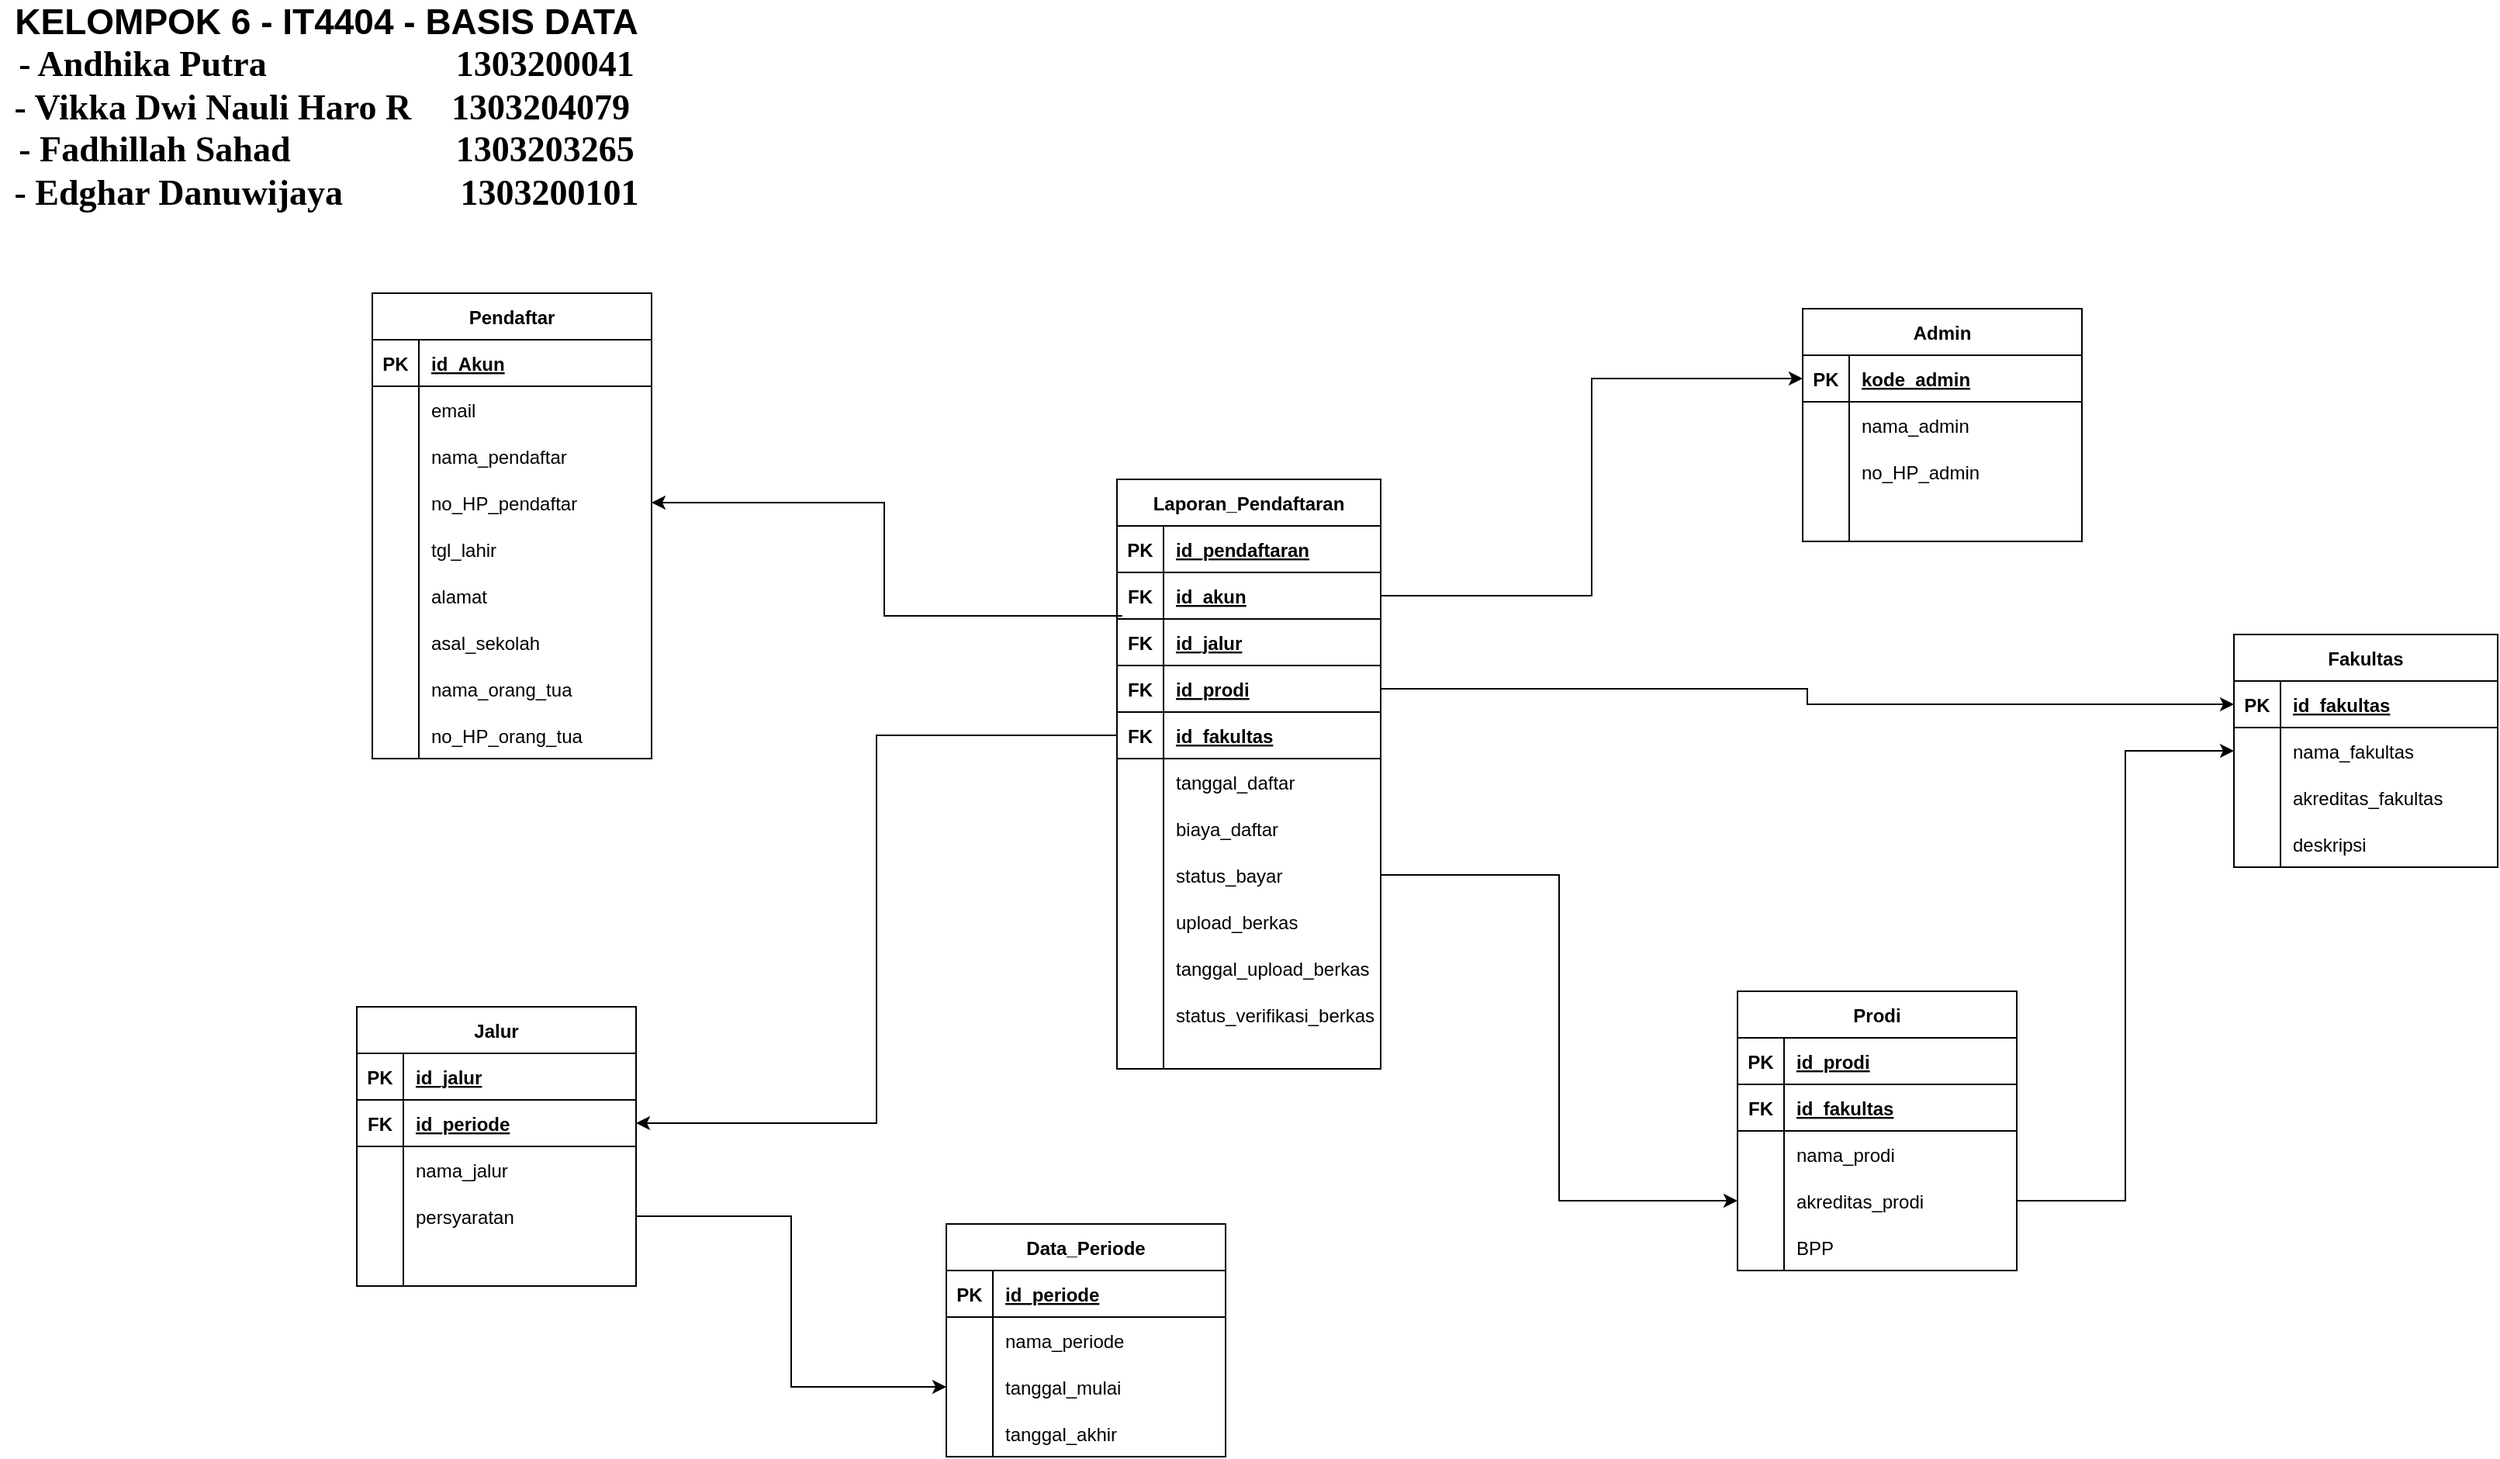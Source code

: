 <mxfile version="19.0.3" type="device"><diagram id="aEpTCxaU9qwbzIWt24L3" name="Page-1"><mxGraphModel dx="3034" dy="1737" grid="1" gridSize="10" guides="1" tooltips="1" connect="1" arrows="1" fold="1" page="0" pageScale="1" pageWidth="980" pageHeight="690" math="0" shadow="0"><root><mxCell id="0"/><mxCell id="1" parent="0"/><mxCell id="5BrNK_4zWzh1hITgLrML-1" value="Data_Periode" style="shape=table;startSize=30;container=1;collapsible=1;childLayout=tableLayout;fixedRows=1;rowLines=0;fontStyle=1;align=center;resizeLast=1;" parent="1" vertex="1"><mxGeometry x="-82" y="560" width="180" height="150" as="geometry"/></mxCell><mxCell id="5BrNK_4zWzh1hITgLrML-2" value="" style="shape=tableRow;horizontal=0;startSize=0;swimlaneHead=0;swimlaneBody=0;fillColor=none;collapsible=0;dropTarget=0;points=[[0,0.5],[1,0.5]];portConstraint=eastwest;top=0;left=0;right=0;bottom=1;" parent="5BrNK_4zWzh1hITgLrML-1" vertex="1"><mxGeometry y="30" width="180" height="30" as="geometry"/></mxCell><mxCell id="5BrNK_4zWzh1hITgLrML-3" value="PK" style="shape=partialRectangle;connectable=0;fillColor=none;top=0;left=0;bottom=0;right=0;fontStyle=1;overflow=hidden;" parent="5BrNK_4zWzh1hITgLrML-2" vertex="1"><mxGeometry width="30" height="30" as="geometry"><mxRectangle width="30" height="30" as="alternateBounds"/></mxGeometry></mxCell><mxCell id="5BrNK_4zWzh1hITgLrML-4" value="id_periode" style="shape=partialRectangle;connectable=0;fillColor=none;top=0;left=0;bottom=0;right=0;align=left;spacingLeft=6;fontStyle=5;overflow=hidden;" parent="5BrNK_4zWzh1hITgLrML-2" vertex="1"><mxGeometry x="30" width="150" height="30" as="geometry"><mxRectangle width="150" height="30" as="alternateBounds"/></mxGeometry></mxCell><mxCell id="5BrNK_4zWzh1hITgLrML-5" value="" style="shape=tableRow;horizontal=0;startSize=0;swimlaneHead=0;swimlaneBody=0;fillColor=none;collapsible=0;dropTarget=0;points=[[0,0.5],[1,0.5]];portConstraint=eastwest;top=0;left=0;right=0;bottom=0;" parent="5BrNK_4zWzh1hITgLrML-1" vertex="1"><mxGeometry y="60" width="180" height="30" as="geometry"/></mxCell><mxCell id="5BrNK_4zWzh1hITgLrML-6" value="" style="shape=partialRectangle;connectable=0;fillColor=none;top=0;left=0;bottom=0;right=0;editable=1;overflow=hidden;" parent="5BrNK_4zWzh1hITgLrML-5" vertex="1"><mxGeometry width="30" height="30" as="geometry"><mxRectangle width="30" height="30" as="alternateBounds"/></mxGeometry></mxCell><mxCell id="5BrNK_4zWzh1hITgLrML-7" value="nama_periode" style="shape=partialRectangle;connectable=0;fillColor=none;top=0;left=0;bottom=0;right=0;align=left;spacingLeft=6;overflow=hidden;" parent="5BrNK_4zWzh1hITgLrML-5" vertex="1"><mxGeometry x="30" width="150" height="30" as="geometry"><mxRectangle width="150" height="30" as="alternateBounds"/></mxGeometry></mxCell><mxCell id="5BrNK_4zWzh1hITgLrML-8" value="" style="shape=tableRow;horizontal=0;startSize=0;swimlaneHead=0;swimlaneBody=0;fillColor=none;collapsible=0;dropTarget=0;points=[[0,0.5],[1,0.5]];portConstraint=eastwest;top=0;left=0;right=0;bottom=0;" parent="5BrNK_4zWzh1hITgLrML-1" vertex="1"><mxGeometry y="90" width="180" height="30" as="geometry"/></mxCell><mxCell id="5BrNK_4zWzh1hITgLrML-9" value="" style="shape=partialRectangle;connectable=0;fillColor=none;top=0;left=0;bottom=0;right=0;editable=1;overflow=hidden;" parent="5BrNK_4zWzh1hITgLrML-8" vertex="1"><mxGeometry width="30" height="30" as="geometry"><mxRectangle width="30" height="30" as="alternateBounds"/></mxGeometry></mxCell><mxCell id="5BrNK_4zWzh1hITgLrML-10" value="tanggal_mulai" style="shape=partialRectangle;connectable=0;fillColor=none;top=0;left=0;bottom=0;right=0;align=left;spacingLeft=6;overflow=hidden;" parent="5BrNK_4zWzh1hITgLrML-8" vertex="1"><mxGeometry x="30" width="150" height="30" as="geometry"><mxRectangle width="150" height="30" as="alternateBounds"/></mxGeometry></mxCell><mxCell id="5BrNK_4zWzh1hITgLrML-11" value="" style="shape=tableRow;horizontal=0;startSize=0;swimlaneHead=0;swimlaneBody=0;fillColor=none;collapsible=0;dropTarget=0;points=[[0,0.5],[1,0.5]];portConstraint=eastwest;top=0;left=0;right=0;bottom=0;" parent="5BrNK_4zWzh1hITgLrML-1" vertex="1"><mxGeometry y="120" width="180" height="30" as="geometry"/></mxCell><mxCell id="5BrNK_4zWzh1hITgLrML-12" value="" style="shape=partialRectangle;connectable=0;fillColor=none;top=0;left=0;bottom=0;right=0;editable=1;overflow=hidden;" parent="5BrNK_4zWzh1hITgLrML-11" vertex="1"><mxGeometry width="30" height="30" as="geometry"><mxRectangle width="30" height="30" as="alternateBounds"/></mxGeometry></mxCell><mxCell id="5BrNK_4zWzh1hITgLrML-13" value="tanggal_akhir" style="shape=partialRectangle;connectable=0;fillColor=none;top=0;left=0;bottom=0;right=0;align=left;spacingLeft=6;overflow=hidden;" parent="5BrNK_4zWzh1hITgLrML-11" vertex="1"><mxGeometry x="30" width="150" height="30" as="geometry"><mxRectangle width="150" height="30" as="alternateBounds"/></mxGeometry></mxCell><mxCell id="5BrNK_4zWzh1hITgLrML-14" value="Pendaftar" style="shape=table;startSize=30;container=1;collapsible=1;childLayout=tableLayout;fixedRows=1;rowLines=0;fontStyle=1;align=center;resizeLast=1;" parent="1" vertex="1"><mxGeometry x="-452" y="-40" width="180" height="300" as="geometry"/></mxCell><mxCell id="5BrNK_4zWzh1hITgLrML-15" value="" style="shape=tableRow;horizontal=0;startSize=0;swimlaneHead=0;swimlaneBody=0;fillColor=none;collapsible=0;dropTarget=0;points=[[0,0.5],[1,0.5]];portConstraint=eastwest;top=0;left=0;right=0;bottom=1;" parent="5BrNK_4zWzh1hITgLrML-14" vertex="1"><mxGeometry y="30" width="180" height="30" as="geometry"/></mxCell><mxCell id="5BrNK_4zWzh1hITgLrML-16" value="PK" style="shape=partialRectangle;connectable=0;fillColor=none;top=0;left=0;bottom=0;right=0;fontStyle=1;overflow=hidden;" parent="5BrNK_4zWzh1hITgLrML-15" vertex="1"><mxGeometry width="30" height="30" as="geometry"><mxRectangle width="30" height="30" as="alternateBounds"/></mxGeometry></mxCell><mxCell id="5BrNK_4zWzh1hITgLrML-17" value="id_Akun" style="shape=partialRectangle;connectable=0;fillColor=none;top=0;left=0;bottom=0;right=0;align=left;spacingLeft=6;fontStyle=5;overflow=hidden;" parent="5BrNK_4zWzh1hITgLrML-15" vertex="1"><mxGeometry x="30" width="150" height="30" as="geometry"><mxRectangle width="150" height="30" as="alternateBounds"/></mxGeometry></mxCell><mxCell id="5BrNK_4zWzh1hITgLrML-18" value="" style="shape=tableRow;horizontal=0;startSize=0;swimlaneHead=0;swimlaneBody=0;fillColor=none;collapsible=0;dropTarget=0;points=[[0,0.5],[1,0.5]];portConstraint=eastwest;top=0;left=0;right=0;bottom=0;" parent="5BrNK_4zWzh1hITgLrML-14" vertex="1"><mxGeometry y="60" width="180" height="30" as="geometry"/></mxCell><mxCell id="5BrNK_4zWzh1hITgLrML-19" value="" style="shape=partialRectangle;connectable=0;fillColor=none;top=0;left=0;bottom=0;right=0;editable=1;overflow=hidden;" parent="5BrNK_4zWzh1hITgLrML-18" vertex="1"><mxGeometry width="30" height="30" as="geometry"><mxRectangle width="30" height="30" as="alternateBounds"/></mxGeometry></mxCell><mxCell id="5BrNK_4zWzh1hITgLrML-20" value="email" style="shape=partialRectangle;connectable=0;fillColor=none;top=0;left=0;bottom=0;right=0;align=left;spacingLeft=6;overflow=hidden;" parent="5BrNK_4zWzh1hITgLrML-18" vertex="1"><mxGeometry x="30" width="150" height="30" as="geometry"><mxRectangle width="150" height="30" as="alternateBounds"/></mxGeometry></mxCell><mxCell id="5BrNK_4zWzh1hITgLrML-21" value="" style="shape=tableRow;horizontal=0;startSize=0;swimlaneHead=0;swimlaneBody=0;fillColor=none;collapsible=0;dropTarget=0;points=[[0,0.5],[1,0.5]];portConstraint=eastwest;top=0;left=0;right=0;bottom=0;" parent="5BrNK_4zWzh1hITgLrML-14" vertex="1"><mxGeometry y="90" width="180" height="30" as="geometry"/></mxCell><mxCell id="5BrNK_4zWzh1hITgLrML-22" value="" style="shape=partialRectangle;connectable=0;fillColor=none;top=0;left=0;bottom=0;right=0;editable=1;overflow=hidden;" parent="5BrNK_4zWzh1hITgLrML-21" vertex="1"><mxGeometry width="30" height="30" as="geometry"><mxRectangle width="30" height="30" as="alternateBounds"/></mxGeometry></mxCell><mxCell id="5BrNK_4zWzh1hITgLrML-23" value="nama_pendaftar" style="shape=partialRectangle;connectable=0;fillColor=none;top=0;left=0;bottom=0;right=0;align=left;spacingLeft=6;overflow=hidden;" parent="5BrNK_4zWzh1hITgLrML-21" vertex="1"><mxGeometry x="30" width="150" height="30" as="geometry"><mxRectangle width="150" height="30" as="alternateBounds"/></mxGeometry></mxCell><mxCell id="5BrNK_4zWzh1hITgLrML-24" value="" style="shape=tableRow;horizontal=0;startSize=0;swimlaneHead=0;swimlaneBody=0;fillColor=none;collapsible=0;dropTarget=0;points=[[0,0.5],[1,0.5]];portConstraint=eastwest;top=0;left=0;right=0;bottom=0;" parent="5BrNK_4zWzh1hITgLrML-14" vertex="1"><mxGeometry y="120" width="180" height="30" as="geometry"/></mxCell><mxCell id="5BrNK_4zWzh1hITgLrML-25" value="" style="shape=partialRectangle;connectable=0;fillColor=none;top=0;left=0;bottom=0;right=0;editable=1;overflow=hidden;" parent="5BrNK_4zWzh1hITgLrML-24" vertex="1"><mxGeometry width="30" height="30" as="geometry"><mxRectangle width="30" height="30" as="alternateBounds"/></mxGeometry></mxCell><mxCell id="5BrNK_4zWzh1hITgLrML-26" value="no_HP_pendaftar" style="shape=partialRectangle;connectable=0;fillColor=none;top=0;left=0;bottom=0;right=0;align=left;spacingLeft=6;overflow=hidden;" parent="5BrNK_4zWzh1hITgLrML-24" vertex="1"><mxGeometry x="30" width="150" height="30" as="geometry"><mxRectangle width="150" height="30" as="alternateBounds"/></mxGeometry></mxCell><mxCell id="5BrNK_4zWzh1hITgLrML-95" value="" style="shape=tableRow;horizontal=0;startSize=0;swimlaneHead=0;swimlaneBody=0;fillColor=none;collapsible=0;dropTarget=0;points=[[0,0.5],[1,0.5]];portConstraint=eastwest;top=0;left=0;right=0;bottom=0;" parent="5BrNK_4zWzh1hITgLrML-14" vertex="1"><mxGeometry y="150" width="180" height="30" as="geometry"/></mxCell><mxCell id="5BrNK_4zWzh1hITgLrML-96" value="" style="shape=partialRectangle;connectable=0;fillColor=none;top=0;left=0;bottom=0;right=0;editable=1;overflow=hidden;" parent="5BrNK_4zWzh1hITgLrML-95" vertex="1"><mxGeometry width="30" height="30" as="geometry"><mxRectangle width="30" height="30" as="alternateBounds"/></mxGeometry></mxCell><mxCell id="5BrNK_4zWzh1hITgLrML-97" value="tgl_lahir" style="shape=partialRectangle;connectable=0;fillColor=none;top=0;left=0;bottom=0;right=0;align=left;spacingLeft=6;overflow=hidden;" parent="5BrNK_4zWzh1hITgLrML-95" vertex="1"><mxGeometry x="30" width="150" height="30" as="geometry"><mxRectangle width="150" height="30" as="alternateBounds"/></mxGeometry></mxCell><mxCell id="5BrNK_4zWzh1hITgLrML-98" value="" style="shape=tableRow;horizontal=0;startSize=0;swimlaneHead=0;swimlaneBody=0;fillColor=none;collapsible=0;dropTarget=0;points=[[0,0.5],[1,0.5]];portConstraint=eastwest;top=0;left=0;right=0;bottom=0;" parent="5BrNK_4zWzh1hITgLrML-14" vertex="1"><mxGeometry y="180" width="180" height="30" as="geometry"/></mxCell><mxCell id="5BrNK_4zWzh1hITgLrML-99" value="" style="shape=partialRectangle;connectable=0;fillColor=none;top=0;left=0;bottom=0;right=0;editable=1;overflow=hidden;" parent="5BrNK_4zWzh1hITgLrML-98" vertex="1"><mxGeometry width="30" height="30" as="geometry"><mxRectangle width="30" height="30" as="alternateBounds"/></mxGeometry></mxCell><mxCell id="5BrNK_4zWzh1hITgLrML-100" value="alamat" style="shape=partialRectangle;connectable=0;fillColor=none;top=0;left=0;bottom=0;right=0;align=left;spacingLeft=6;overflow=hidden;" parent="5BrNK_4zWzh1hITgLrML-98" vertex="1"><mxGeometry x="30" width="150" height="30" as="geometry"><mxRectangle width="150" height="30" as="alternateBounds"/></mxGeometry></mxCell><mxCell id="5BrNK_4zWzh1hITgLrML-101" value="" style="shape=tableRow;horizontal=0;startSize=0;swimlaneHead=0;swimlaneBody=0;fillColor=none;collapsible=0;dropTarget=0;points=[[0,0.5],[1,0.5]];portConstraint=eastwest;top=0;left=0;right=0;bottom=0;" parent="5BrNK_4zWzh1hITgLrML-14" vertex="1"><mxGeometry y="210" width="180" height="30" as="geometry"/></mxCell><mxCell id="5BrNK_4zWzh1hITgLrML-102" value="" style="shape=partialRectangle;connectable=0;fillColor=none;top=0;left=0;bottom=0;right=0;editable=1;overflow=hidden;" parent="5BrNK_4zWzh1hITgLrML-101" vertex="1"><mxGeometry width="30" height="30" as="geometry"><mxRectangle width="30" height="30" as="alternateBounds"/></mxGeometry></mxCell><mxCell id="5BrNK_4zWzh1hITgLrML-103" value="asal_sekolah" style="shape=partialRectangle;connectable=0;fillColor=none;top=0;left=0;bottom=0;right=0;align=left;spacingLeft=6;overflow=hidden;" parent="5BrNK_4zWzh1hITgLrML-101" vertex="1"><mxGeometry x="30" width="150" height="30" as="geometry"><mxRectangle width="150" height="30" as="alternateBounds"/></mxGeometry></mxCell><mxCell id="5BrNK_4zWzh1hITgLrML-104" value="" style="shape=tableRow;horizontal=0;startSize=0;swimlaneHead=0;swimlaneBody=0;fillColor=none;collapsible=0;dropTarget=0;points=[[0,0.5],[1,0.5]];portConstraint=eastwest;top=0;left=0;right=0;bottom=0;" parent="5BrNK_4zWzh1hITgLrML-14" vertex="1"><mxGeometry y="240" width="180" height="30" as="geometry"/></mxCell><mxCell id="5BrNK_4zWzh1hITgLrML-105" value="" style="shape=partialRectangle;connectable=0;fillColor=none;top=0;left=0;bottom=0;right=0;editable=1;overflow=hidden;" parent="5BrNK_4zWzh1hITgLrML-104" vertex="1"><mxGeometry width="30" height="30" as="geometry"><mxRectangle width="30" height="30" as="alternateBounds"/></mxGeometry></mxCell><mxCell id="5BrNK_4zWzh1hITgLrML-106" value="nama_orang_tua" style="shape=partialRectangle;connectable=0;fillColor=none;top=0;left=0;bottom=0;right=0;align=left;spacingLeft=6;overflow=hidden;" parent="5BrNK_4zWzh1hITgLrML-104" vertex="1"><mxGeometry x="30" width="150" height="30" as="geometry"><mxRectangle width="150" height="30" as="alternateBounds"/></mxGeometry></mxCell><mxCell id="5BrNK_4zWzh1hITgLrML-107" value="" style="shape=tableRow;horizontal=0;startSize=0;swimlaneHead=0;swimlaneBody=0;fillColor=none;collapsible=0;dropTarget=0;points=[[0,0.5],[1,0.5]];portConstraint=eastwest;top=0;left=0;right=0;bottom=0;" parent="5BrNK_4zWzh1hITgLrML-14" vertex="1"><mxGeometry y="270" width="180" height="30" as="geometry"/></mxCell><mxCell id="5BrNK_4zWzh1hITgLrML-108" value="" style="shape=partialRectangle;connectable=0;fillColor=none;top=0;left=0;bottom=0;right=0;editable=1;overflow=hidden;" parent="5BrNK_4zWzh1hITgLrML-107" vertex="1"><mxGeometry width="30" height="30" as="geometry"><mxRectangle width="30" height="30" as="alternateBounds"/></mxGeometry></mxCell><mxCell id="5BrNK_4zWzh1hITgLrML-109" value="no_HP_orang_tua" style="shape=partialRectangle;connectable=0;fillColor=none;top=0;left=0;bottom=0;right=0;align=left;spacingLeft=6;overflow=hidden;" parent="5BrNK_4zWzh1hITgLrML-107" vertex="1"><mxGeometry x="30" width="150" height="30" as="geometry"><mxRectangle width="150" height="30" as="alternateBounds"/></mxGeometry></mxCell><mxCell id="5BrNK_4zWzh1hITgLrML-27" value="Laporan_Pendaftaran" style="shape=table;startSize=30;container=1;collapsible=1;childLayout=tableLayout;fixedRows=1;rowLines=0;fontStyle=1;align=center;resizeLast=1;" parent="1" vertex="1"><mxGeometry x="28" y="80" width="170" height="380" as="geometry"/></mxCell><mxCell id="5BrNK_4zWzh1hITgLrML-28" value="" style="shape=tableRow;horizontal=0;startSize=0;swimlaneHead=0;swimlaneBody=0;fillColor=none;collapsible=0;dropTarget=0;points=[[0,0.5],[1,0.5]];portConstraint=eastwest;top=0;left=0;right=0;bottom=1;" parent="5BrNK_4zWzh1hITgLrML-27" vertex="1"><mxGeometry y="30" width="170" height="30" as="geometry"/></mxCell><mxCell id="5BrNK_4zWzh1hITgLrML-29" value="PK" style="shape=partialRectangle;connectable=0;fillColor=none;top=0;left=0;bottom=0;right=0;fontStyle=1;overflow=hidden;" parent="5BrNK_4zWzh1hITgLrML-28" vertex="1"><mxGeometry width="30" height="30" as="geometry"><mxRectangle width="30" height="30" as="alternateBounds"/></mxGeometry></mxCell><mxCell id="5BrNK_4zWzh1hITgLrML-30" value="id_pendaftaran" style="shape=partialRectangle;connectable=0;fillColor=none;top=0;left=0;bottom=0;right=0;align=left;spacingLeft=6;fontStyle=5;overflow=hidden;" parent="5BrNK_4zWzh1hITgLrML-28" vertex="1"><mxGeometry x="30" width="140" height="30" as="geometry"><mxRectangle width="140" height="30" as="alternateBounds"/></mxGeometry></mxCell><mxCell id="FqJu3zvG7Hy6tnAkBJ_I-1" value="" style="shape=tableRow;horizontal=0;startSize=0;swimlaneHead=0;swimlaneBody=0;fillColor=none;collapsible=0;dropTarget=0;points=[[0,0.5],[1,0.5]];portConstraint=eastwest;top=0;left=0;right=0;bottom=1;" parent="5BrNK_4zWzh1hITgLrML-27" vertex="1"><mxGeometry y="60" width="170" height="30" as="geometry"/></mxCell><mxCell id="FqJu3zvG7Hy6tnAkBJ_I-2" value="FK" style="shape=partialRectangle;connectable=0;fillColor=none;top=0;left=0;bottom=0;right=0;fontStyle=1;overflow=hidden;" parent="FqJu3zvG7Hy6tnAkBJ_I-1" vertex="1"><mxGeometry width="30" height="30" as="geometry"><mxRectangle width="30" height="30" as="alternateBounds"/></mxGeometry></mxCell><mxCell id="FqJu3zvG7Hy6tnAkBJ_I-3" value="id_akun" style="shape=partialRectangle;connectable=0;fillColor=none;top=0;left=0;bottom=0;right=0;align=left;spacingLeft=6;fontStyle=5;overflow=hidden;" parent="FqJu3zvG7Hy6tnAkBJ_I-1" vertex="1"><mxGeometry x="30" width="140" height="30" as="geometry"><mxRectangle width="140" height="30" as="alternateBounds"/></mxGeometry></mxCell><mxCell id="FqJu3zvG7Hy6tnAkBJ_I-4" value="" style="shape=tableRow;horizontal=0;startSize=0;swimlaneHead=0;swimlaneBody=0;fillColor=none;collapsible=0;dropTarget=0;points=[[0,0.5],[1,0.5]];portConstraint=eastwest;top=0;left=0;right=0;bottom=1;" parent="5BrNK_4zWzh1hITgLrML-27" vertex="1"><mxGeometry y="90" width="170" height="30" as="geometry"/></mxCell><mxCell id="FqJu3zvG7Hy6tnAkBJ_I-5" value="FK" style="shape=partialRectangle;connectable=0;fillColor=none;top=0;left=0;bottom=0;right=0;fontStyle=1;overflow=hidden;" parent="FqJu3zvG7Hy6tnAkBJ_I-4" vertex="1"><mxGeometry width="30" height="30" as="geometry"><mxRectangle width="30" height="30" as="alternateBounds"/></mxGeometry></mxCell><mxCell id="FqJu3zvG7Hy6tnAkBJ_I-6" value="id_jalur" style="shape=partialRectangle;connectable=0;fillColor=none;top=0;left=0;bottom=0;right=0;align=left;spacingLeft=6;fontStyle=5;overflow=hidden;" parent="FqJu3zvG7Hy6tnAkBJ_I-4" vertex="1"><mxGeometry x="30" width="140" height="30" as="geometry"><mxRectangle width="140" height="30" as="alternateBounds"/></mxGeometry></mxCell><mxCell id="FqJu3zvG7Hy6tnAkBJ_I-7" value="" style="shape=tableRow;horizontal=0;startSize=0;swimlaneHead=0;swimlaneBody=0;fillColor=none;collapsible=0;dropTarget=0;points=[[0,0.5],[1,0.5]];portConstraint=eastwest;top=0;left=0;right=0;bottom=1;" parent="5BrNK_4zWzh1hITgLrML-27" vertex="1"><mxGeometry y="120" width="170" height="30" as="geometry"/></mxCell><mxCell id="FqJu3zvG7Hy6tnAkBJ_I-8" value="FK" style="shape=partialRectangle;connectable=0;fillColor=none;top=0;left=0;bottom=0;right=0;fontStyle=1;overflow=hidden;" parent="FqJu3zvG7Hy6tnAkBJ_I-7" vertex="1"><mxGeometry width="30" height="30" as="geometry"><mxRectangle width="30" height="30" as="alternateBounds"/></mxGeometry></mxCell><mxCell id="FqJu3zvG7Hy6tnAkBJ_I-9" value="id_prodi" style="shape=partialRectangle;connectable=0;fillColor=none;top=0;left=0;bottom=0;right=0;align=left;spacingLeft=6;fontStyle=5;overflow=hidden;" parent="FqJu3zvG7Hy6tnAkBJ_I-7" vertex="1"><mxGeometry x="30" width="140" height="30" as="geometry"><mxRectangle width="140" height="30" as="alternateBounds"/></mxGeometry></mxCell><mxCell id="FqJu3zvG7Hy6tnAkBJ_I-10" value="" style="shape=tableRow;horizontal=0;startSize=0;swimlaneHead=0;swimlaneBody=0;fillColor=none;collapsible=0;dropTarget=0;points=[[0,0.5],[1,0.5]];portConstraint=eastwest;top=0;left=0;right=0;bottom=1;" parent="5BrNK_4zWzh1hITgLrML-27" vertex="1"><mxGeometry y="150" width="170" height="30" as="geometry"/></mxCell><mxCell id="FqJu3zvG7Hy6tnAkBJ_I-11" value="FK" style="shape=partialRectangle;connectable=0;fillColor=none;top=0;left=0;bottom=0;right=0;fontStyle=1;overflow=hidden;" parent="FqJu3zvG7Hy6tnAkBJ_I-10" vertex="1"><mxGeometry width="30" height="30" as="geometry"><mxRectangle width="30" height="30" as="alternateBounds"/></mxGeometry></mxCell><mxCell id="FqJu3zvG7Hy6tnAkBJ_I-12" value="id_fakultas" style="shape=partialRectangle;connectable=0;fillColor=none;top=0;left=0;bottom=0;right=0;align=left;spacingLeft=6;fontStyle=5;overflow=hidden;" parent="FqJu3zvG7Hy6tnAkBJ_I-10" vertex="1"><mxGeometry x="30" width="140" height="30" as="geometry"><mxRectangle width="140" height="30" as="alternateBounds"/></mxGeometry></mxCell><mxCell id="5BrNK_4zWzh1hITgLrML-31" value="" style="shape=tableRow;horizontal=0;startSize=0;swimlaneHead=0;swimlaneBody=0;fillColor=none;collapsible=0;dropTarget=0;points=[[0,0.5],[1,0.5]];portConstraint=eastwest;top=0;left=0;right=0;bottom=0;" parent="5BrNK_4zWzh1hITgLrML-27" vertex="1"><mxGeometry y="180" width="170" height="30" as="geometry"/></mxCell><mxCell id="5BrNK_4zWzh1hITgLrML-32" value="" style="shape=partialRectangle;connectable=0;fillColor=none;top=0;left=0;bottom=0;right=0;editable=1;overflow=hidden;" parent="5BrNK_4zWzh1hITgLrML-31" vertex="1"><mxGeometry width="30" height="30" as="geometry"><mxRectangle width="30" height="30" as="alternateBounds"/></mxGeometry></mxCell><mxCell id="5BrNK_4zWzh1hITgLrML-33" value="tanggal_daftar" style="shape=partialRectangle;connectable=0;fillColor=none;top=0;left=0;bottom=0;right=0;align=left;spacingLeft=6;overflow=hidden;" parent="5BrNK_4zWzh1hITgLrML-31" vertex="1"><mxGeometry x="30" width="140" height="30" as="geometry"><mxRectangle width="140" height="30" as="alternateBounds"/></mxGeometry></mxCell><mxCell id="5BrNK_4zWzh1hITgLrML-34" value="" style="shape=tableRow;horizontal=0;startSize=0;swimlaneHead=0;swimlaneBody=0;fillColor=none;collapsible=0;dropTarget=0;points=[[0,0.5],[1,0.5]];portConstraint=eastwest;top=0;left=0;right=0;bottom=0;" parent="5BrNK_4zWzh1hITgLrML-27" vertex="1"><mxGeometry y="210" width="170" height="30" as="geometry"/></mxCell><mxCell id="5BrNK_4zWzh1hITgLrML-35" value="" style="shape=partialRectangle;connectable=0;fillColor=none;top=0;left=0;bottom=0;right=0;editable=1;overflow=hidden;" parent="5BrNK_4zWzh1hITgLrML-34" vertex="1"><mxGeometry width="30" height="30" as="geometry"><mxRectangle width="30" height="30" as="alternateBounds"/></mxGeometry></mxCell><mxCell id="5BrNK_4zWzh1hITgLrML-36" value="biaya_daftar" style="shape=partialRectangle;connectable=0;fillColor=none;top=0;left=0;bottom=0;right=0;align=left;spacingLeft=6;overflow=hidden;" parent="5BrNK_4zWzh1hITgLrML-34" vertex="1"><mxGeometry x="30" width="140" height="30" as="geometry"><mxRectangle width="140" height="30" as="alternateBounds"/></mxGeometry></mxCell><mxCell id="5BrNK_4zWzh1hITgLrML-37" value="" style="shape=tableRow;horizontal=0;startSize=0;swimlaneHead=0;swimlaneBody=0;fillColor=none;collapsible=0;dropTarget=0;points=[[0,0.5],[1,0.5]];portConstraint=eastwest;top=0;left=0;right=0;bottom=0;" parent="5BrNK_4zWzh1hITgLrML-27" vertex="1"><mxGeometry y="240" width="170" height="30" as="geometry"/></mxCell><mxCell id="5BrNK_4zWzh1hITgLrML-38" value="" style="shape=partialRectangle;connectable=0;fillColor=none;top=0;left=0;bottom=0;right=0;editable=1;overflow=hidden;" parent="5BrNK_4zWzh1hITgLrML-37" vertex="1"><mxGeometry width="30" height="30" as="geometry"><mxRectangle width="30" height="30" as="alternateBounds"/></mxGeometry></mxCell><mxCell id="5BrNK_4zWzh1hITgLrML-39" value="status_bayar" style="shape=partialRectangle;connectable=0;fillColor=none;top=0;left=0;bottom=0;right=0;align=left;spacingLeft=6;overflow=hidden;" parent="5BrNK_4zWzh1hITgLrML-37" vertex="1"><mxGeometry x="30" width="140" height="30" as="geometry"><mxRectangle width="140" height="30" as="alternateBounds"/></mxGeometry></mxCell><mxCell id="5BrNK_4zWzh1hITgLrML-114" value="" style="shape=tableRow;horizontal=0;startSize=0;swimlaneHead=0;swimlaneBody=0;fillColor=none;collapsible=0;dropTarget=0;points=[[0,0.5],[1,0.5]];portConstraint=eastwest;top=0;left=0;right=0;bottom=0;" parent="5BrNK_4zWzh1hITgLrML-27" vertex="1"><mxGeometry y="270" width="170" height="30" as="geometry"/></mxCell><mxCell id="5BrNK_4zWzh1hITgLrML-115" value="" style="shape=partialRectangle;connectable=0;fillColor=none;top=0;left=0;bottom=0;right=0;editable=1;overflow=hidden;" parent="5BrNK_4zWzh1hITgLrML-114" vertex="1"><mxGeometry width="30" height="30" as="geometry"><mxRectangle width="30" height="30" as="alternateBounds"/></mxGeometry></mxCell><mxCell id="5BrNK_4zWzh1hITgLrML-116" value="upload_berkas" style="shape=partialRectangle;connectable=0;fillColor=none;top=0;left=0;bottom=0;right=0;align=left;spacingLeft=6;overflow=hidden;" parent="5BrNK_4zWzh1hITgLrML-114" vertex="1"><mxGeometry x="30" width="140" height="30" as="geometry"><mxRectangle width="140" height="30" as="alternateBounds"/></mxGeometry></mxCell><mxCell id="5BrNK_4zWzh1hITgLrML-117" value="" style="shape=tableRow;horizontal=0;startSize=0;swimlaneHead=0;swimlaneBody=0;fillColor=none;collapsible=0;dropTarget=0;points=[[0,0.5],[1,0.5]];portConstraint=eastwest;top=0;left=0;right=0;bottom=0;" parent="5BrNK_4zWzh1hITgLrML-27" vertex="1"><mxGeometry y="300" width="170" height="30" as="geometry"/></mxCell><mxCell id="5BrNK_4zWzh1hITgLrML-118" value="" style="shape=partialRectangle;connectable=0;fillColor=none;top=0;left=0;bottom=0;right=0;editable=1;overflow=hidden;" parent="5BrNK_4zWzh1hITgLrML-117" vertex="1"><mxGeometry width="30" height="30" as="geometry"><mxRectangle width="30" height="30" as="alternateBounds"/></mxGeometry></mxCell><mxCell id="5BrNK_4zWzh1hITgLrML-119" value="tanggal_upload_berkas" style="shape=partialRectangle;connectable=0;fillColor=none;top=0;left=0;bottom=0;right=0;align=left;spacingLeft=6;overflow=hidden;" parent="5BrNK_4zWzh1hITgLrML-117" vertex="1"><mxGeometry x="30" width="140" height="30" as="geometry"><mxRectangle width="140" height="30" as="alternateBounds"/></mxGeometry></mxCell><mxCell id="5BrNK_4zWzh1hITgLrML-120" value="" style="shape=tableRow;horizontal=0;startSize=0;swimlaneHead=0;swimlaneBody=0;fillColor=none;collapsible=0;dropTarget=0;points=[[0,0.5],[1,0.5]];portConstraint=eastwest;top=0;left=0;right=0;bottom=0;" parent="5BrNK_4zWzh1hITgLrML-27" vertex="1"><mxGeometry y="330" width="170" height="30" as="geometry"/></mxCell><mxCell id="5BrNK_4zWzh1hITgLrML-121" value="" style="shape=partialRectangle;connectable=0;fillColor=none;top=0;left=0;bottom=0;right=0;editable=1;overflow=hidden;" parent="5BrNK_4zWzh1hITgLrML-120" vertex="1"><mxGeometry width="30" height="30" as="geometry"><mxRectangle width="30" height="30" as="alternateBounds"/></mxGeometry></mxCell><mxCell id="5BrNK_4zWzh1hITgLrML-122" value="status_verifikasi_berkas" style="shape=partialRectangle;connectable=0;fillColor=none;top=0;left=0;bottom=0;right=0;align=left;spacingLeft=6;overflow=hidden;" parent="5BrNK_4zWzh1hITgLrML-120" vertex="1"><mxGeometry x="30" width="140" height="30" as="geometry"><mxRectangle width="140" height="30" as="alternateBounds"/></mxGeometry></mxCell><mxCell id="5BrNK_4zWzh1hITgLrML-123" value="" style="shape=tableRow;horizontal=0;startSize=0;swimlaneHead=0;swimlaneBody=0;fillColor=none;collapsible=0;dropTarget=0;points=[[0,0.5],[1,0.5]];portConstraint=eastwest;top=0;left=0;right=0;bottom=0;" parent="5BrNK_4zWzh1hITgLrML-27" vertex="1"><mxGeometry y="360" width="170" height="20" as="geometry"/></mxCell><mxCell id="5BrNK_4zWzh1hITgLrML-124" value="" style="shape=partialRectangle;connectable=0;fillColor=none;top=0;left=0;bottom=0;right=0;editable=1;overflow=hidden;" parent="5BrNK_4zWzh1hITgLrML-123" vertex="1"><mxGeometry width="30" height="20" as="geometry"><mxRectangle width="30" height="20" as="alternateBounds"/></mxGeometry></mxCell><mxCell id="5BrNK_4zWzh1hITgLrML-125" value="" style="shape=partialRectangle;connectable=0;fillColor=none;top=0;left=0;bottom=0;right=0;align=left;spacingLeft=6;overflow=hidden;" parent="5BrNK_4zWzh1hITgLrML-123" vertex="1"><mxGeometry x="30" width="140" height="20" as="geometry"><mxRectangle width="140" height="20" as="alternateBounds"/></mxGeometry></mxCell><mxCell id="5BrNK_4zWzh1hITgLrML-40" value="Fakultas" style="shape=table;startSize=30;container=1;collapsible=1;childLayout=tableLayout;fixedRows=1;rowLines=0;fontStyle=1;align=center;resizeLast=1;" parent="1" vertex="1"><mxGeometry x="748" y="180" width="170" height="150" as="geometry"/></mxCell><mxCell id="5BrNK_4zWzh1hITgLrML-41" value="" style="shape=tableRow;horizontal=0;startSize=0;swimlaneHead=0;swimlaneBody=0;fillColor=none;collapsible=0;dropTarget=0;points=[[0,0.5],[1,0.5]];portConstraint=eastwest;top=0;left=0;right=0;bottom=1;" parent="5BrNK_4zWzh1hITgLrML-40" vertex="1"><mxGeometry y="30" width="170" height="30" as="geometry"/></mxCell><mxCell id="5BrNK_4zWzh1hITgLrML-42" value="PK" style="shape=partialRectangle;connectable=0;fillColor=none;top=0;left=0;bottom=0;right=0;fontStyle=1;overflow=hidden;" parent="5BrNK_4zWzh1hITgLrML-41" vertex="1"><mxGeometry width="30" height="30" as="geometry"><mxRectangle width="30" height="30" as="alternateBounds"/></mxGeometry></mxCell><mxCell id="5BrNK_4zWzh1hITgLrML-43" value="id_fakultas" style="shape=partialRectangle;connectable=0;fillColor=none;top=0;left=0;bottom=0;right=0;align=left;spacingLeft=6;fontStyle=5;overflow=hidden;" parent="5BrNK_4zWzh1hITgLrML-41" vertex="1"><mxGeometry x="30" width="140" height="30" as="geometry"><mxRectangle width="140" height="30" as="alternateBounds"/></mxGeometry></mxCell><mxCell id="5BrNK_4zWzh1hITgLrML-44" value="" style="shape=tableRow;horizontal=0;startSize=0;swimlaneHead=0;swimlaneBody=0;fillColor=none;collapsible=0;dropTarget=0;points=[[0,0.5],[1,0.5]];portConstraint=eastwest;top=0;left=0;right=0;bottom=0;" parent="5BrNK_4zWzh1hITgLrML-40" vertex="1"><mxGeometry y="60" width="170" height="30" as="geometry"/></mxCell><mxCell id="5BrNK_4zWzh1hITgLrML-45" value="" style="shape=partialRectangle;connectable=0;fillColor=none;top=0;left=0;bottom=0;right=0;editable=1;overflow=hidden;" parent="5BrNK_4zWzh1hITgLrML-44" vertex="1"><mxGeometry width="30" height="30" as="geometry"><mxRectangle width="30" height="30" as="alternateBounds"/></mxGeometry></mxCell><mxCell id="5BrNK_4zWzh1hITgLrML-46" value="nama_fakultas" style="shape=partialRectangle;connectable=0;fillColor=none;top=0;left=0;bottom=0;right=0;align=left;spacingLeft=6;overflow=hidden;" parent="5BrNK_4zWzh1hITgLrML-44" vertex="1"><mxGeometry x="30" width="140" height="30" as="geometry"><mxRectangle width="140" height="30" as="alternateBounds"/></mxGeometry></mxCell><mxCell id="5BrNK_4zWzh1hITgLrML-47" value="" style="shape=tableRow;horizontal=0;startSize=0;swimlaneHead=0;swimlaneBody=0;fillColor=none;collapsible=0;dropTarget=0;points=[[0,0.5],[1,0.5]];portConstraint=eastwest;top=0;left=0;right=0;bottom=0;" parent="5BrNK_4zWzh1hITgLrML-40" vertex="1"><mxGeometry y="90" width="170" height="30" as="geometry"/></mxCell><mxCell id="5BrNK_4zWzh1hITgLrML-48" value="" style="shape=partialRectangle;connectable=0;fillColor=none;top=0;left=0;bottom=0;right=0;editable=1;overflow=hidden;" parent="5BrNK_4zWzh1hITgLrML-47" vertex="1"><mxGeometry width="30" height="30" as="geometry"><mxRectangle width="30" height="30" as="alternateBounds"/></mxGeometry></mxCell><mxCell id="5BrNK_4zWzh1hITgLrML-49" value="akreditas_fakultas" style="shape=partialRectangle;connectable=0;fillColor=none;top=0;left=0;bottom=0;right=0;align=left;spacingLeft=6;overflow=hidden;" parent="5BrNK_4zWzh1hITgLrML-47" vertex="1"><mxGeometry x="30" width="140" height="30" as="geometry"><mxRectangle width="140" height="30" as="alternateBounds"/></mxGeometry></mxCell><mxCell id="5BrNK_4zWzh1hITgLrML-50" value="" style="shape=tableRow;horizontal=0;startSize=0;swimlaneHead=0;swimlaneBody=0;fillColor=none;collapsible=0;dropTarget=0;points=[[0,0.5],[1,0.5]];portConstraint=eastwest;top=0;left=0;right=0;bottom=0;" parent="5BrNK_4zWzh1hITgLrML-40" vertex="1"><mxGeometry y="120" width="170" height="30" as="geometry"/></mxCell><mxCell id="5BrNK_4zWzh1hITgLrML-51" value="" style="shape=partialRectangle;connectable=0;fillColor=none;top=0;left=0;bottom=0;right=0;editable=1;overflow=hidden;" parent="5BrNK_4zWzh1hITgLrML-50" vertex="1"><mxGeometry width="30" height="30" as="geometry"><mxRectangle width="30" height="30" as="alternateBounds"/></mxGeometry></mxCell><mxCell id="5BrNK_4zWzh1hITgLrML-52" value="deskripsi" style="shape=partialRectangle;connectable=0;fillColor=none;top=0;left=0;bottom=0;right=0;align=left;spacingLeft=6;overflow=hidden;" parent="5BrNK_4zWzh1hITgLrML-50" vertex="1"><mxGeometry x="30" width="140" height="30" as="geometry"><mxRectangle width="140" height="30" as="alternateBounds"/></mxGeometry></mxCell><mxCell id="5BrNK_4zWzh1hITgLrML-53" value="Jalur" style="shape=table;startSize=30;container=1;collapsible=1;childLayout=tableLayout;fixedRows=1;rowLines=0;fontStyle=1;align=center;resizeLast=1;" parent="1" vertex="1"><mxGeometry x="-462" y="420" width="180" height="180" as="geometry"/></mxCell><mxCell id="5BrNK_4zWzh1hITgLrML-54" value="" style="shape=tableRow;horizontal=0;startSize=0;swimlaneHead=0;swimlaneBody=0;fillColor=none;collapsible=0;dropTarget=0;points=[[0,0.5],[1,0.5]];portConstraint=eastwest;top=0;left=0;right=0;bottom=1;" parent="5BrNK_4zWzh1hITgLrML-53" vertex="1"><mxGeometry y="30" width="180" height="30" as="geometry"/></mxCell><mxCell id="5BrNK_4zWzh1hITgLrML-55" value="PK" style="shape=partialRectangle;connectable=0;fillColor=none;top=0;left=0;bottom=0;right=0;fontStyle=1;overflow=hidden;" parent="5BrNK_4zWzh1hITgLrML-54" vertex="1"><mxGeometry width="30" height="30" as="geometry"><mxRectangle width="30" height="30" as="alternateBounds"/></mxGeometry></mxCell><mxCell id="5BrNK_4zWzh1hITgLrML-56" value="id_jalur" style="shape=partialRectangle;connectable=0;fillColor=none;top=0;left=0;bottom=0;right=0;align=left;spacingLeft=6;fontStyle=5;overflow=hidden;" parent="5BrNK_4zWzh1hITgLrML-54" vertex="1"><mxGeometry x="30" width="150" height="30" as="geometry"><mxRectangle width="150" height="30" as="alternateBounds"/></mxGeometry></mxCell><mxCell id="5BrNK_4zWzh1hITgLrML-146" value="" style="shape=tableRow;horizontal=0;startSize=0;swimlaneHead=0;swimlaneBody=0;fillColor=none;collapsible=0;dropTarget=0;points=[[0,0.5],[1,0.5]];portConstraint=eastwest;top=0;left=0;right=0;bottom=1;" parent="5BrNK_4zWzh1hITgLrML-53" vertex="1"><mxGeometry y="60" width="180" height="30" as="geometry"/></mxCell><mxCell id="5BrNK_4zWzh1hITgLrML-147" value="FK" style="shape=partialRectangle;connectable=0;fillColor=none;top=0;left=0;bottom=0;right=0;fontStyle=1;overflow=hidden;" parent="5BrNK_4zWzh1hITgLrML-146" vertex="1"><mxGeometry width="30" height="30" as="geometry"><mxRectangle width="30" height="30" as="alternateBounds"/></mxGeometry></mxCell><mxCell id="5BrNK_4zWzh1hITgLrML-148" value="id_periode" style="shape=partialRectangle;connectable=0;fillColor=none;top=0;left=0;bottom=0;right=0;align=left;spacingLeft=6;fontStyle=5;overflow=hidden;" parent="5BrNK_4zWzh1hITgLrML-146" vertex="1"><mxGeometry x="30" width="150" height="30" as="geometry"><mxRectangle width="150" height="30" as="alternateBounds"/></mxGeometry></mxCell><mxCell id="5BrNK_4zWzh1hITgLrML-57" value="" style="shape=tableRow;horizontal=0;startSize=0;swimlaneHead=0;swimlaneBody=0;fillColor=none;collapsible=0;dropTarget=0;points=[[0,0.5],[1,0.5]];portConstraint=eastwest;top=0;left=0;right=0;bottom=0;" parent="5BrNK_4zWzh1hITgLrML-53" vertex="1"><mxGeometry y="90" width="180" height="30" as="geometry"/></mxCell><mxCell id="5BrNK_4zWzh1hITgLrML-58" value="" style="shape=partialRectangle;connectable=0;fillColor=none;top=0;left=0;bottom=0;right=0;editable=1;overflow=hidden;" parent="5BrNK_4zWzh1hITgLrML-57" vertex="1"><mxGeometry width="30" height="30" as="geometry"><mxRectangle width="30" height="30" as="alternateBounds"/></mxGeometry></mxCell><mxCell id="5BrNK_4zWzh1hITgLrML-59" value="nama_jalur" style="shape=partialRectangle;connectable=0;fillColor=none;top=0;left=0;bottom=0;right=0;align=left;spacingLeft=6;overflow=hidden;" parent="5BrNK_4zWzh1hITgLrML-57" vertex="1"><mxGeometry x="30" width="150" height="30" as="geometry"><mxRectangle width="150" height="30" as="alternateBounds"/></mxGeometry></mxCell><mxCell id="5BrNK_4zWzh1hITgLrML-60" value="" style="shape=tableRow;horizontal=0;startSize=0;swimlaneHead=0;swimlaneBody=0;fillColor=none;collapsible=0;dropTarget=0;points=[[0,0.5],[1,0.5]];portConstraint=eastwest;top=0;left=0;right=0;bottom=0;" parent="5BrNK_4zWzh1hITgLrML-53" vertex="1"><mxGeometry y="120" width="180" height="30" as="geometry"/></mxCell><mxCell id="5BrNK_4zWzh1hITgLrML-61" value="" style="shape=partialRectangle;connectable=0;fillColor=none;top=0;left=0;bottom=0;right=0;editable=1;overflow=hidden;" parent="5BrNK_4zWzh1hITgLrML-60" vertex="1"><mxGeometry width="30" height="30" as="geometry"><mxRectangle width="30" height="30" as="alternateBounds"/></mxGeometry></mxCell><mxCell id="5BrNK_4zWzh1hITgLrML-62" value="persyaratan" style="shape=partialRectangle;connectable=0;fillColor=none;top=0;left=0;bottom=0;right=0;align=left;spacingLeft=6;overflow=hidden;" parent="5BrNK_4zWzh1hITgLrML-60" vertex="1"><mxGeometry x="30" width="150" height="30" as="geometry"><mxRectangle width="150" height="30" as="alternateBounds"/></mxGeometry></mxCell><mxCell id="5BrNK_4zWzh1hITgLrML-63" value="" style="shape=tableRow;horizontal=0;startSize=0;swimlaneHead=0;swimlaneBody=0;fillColor=none;collapsible=0;dropTarget=0;points=[[0,0.5],[1,0.5]];portConstraint=eastwest;top=0;left=0;right=0;bottom=0;" parent="5BrNK_4zWzh1hITgLrML-53" vertex="1"><mxGeometry y="150" width="180" height="30" as="geometry"/></mxCell><mxCell id="5BrNK_4zWzh1hITgLrML-64" value="" style="shape=partialRectangle;connectable=0;fillColor=none;top=0;left=0;bottom=0;right=0;editable=1;overflow=hidden;" parent="5BrNK_4zWzh1hITgLrML-63" vertex="1"><mxGeometry width="30" height="30" as="geometry"><mxRectangle width="30" height="30" as="alternateBounds"/></mxGeometry></mxCell><mxCell id="5BrNK_4zWzh1hITgLrML-65" value="" style="shape=partialRectangle;connectable=0;fillColor=none;top=0;left=0;bottom=0;right=0;align=left;spacingLeft=6;overflow=hidden;" parent="5BrNK_4zWzh1hITgLrML-63" vertex="1"><mxGeometry x="30" width="150" height="30" as="geometry"><mxRectangle width="150" height="30" as="alternateBounds"/></mxGeometry></mxCell><mxCell id="5BrNK_4zWzh1hITgLrML-66" value="Prodi" style="shape=table;startSize=30;container=1;collapsible=1;childLayout=tableLayout;fixedRows=1;rowLines=0;fontStyle=1;align=center;resizeLast=1;" parent="1" vertex="1"><mxGeometry x="428" y="410" width="180" height="180" as="geometry"/></mxCell><mxCell id="5BrNK_4zWzh1hITgLrML-67" value="" style="shape=tableRow;horizontal=0;startSize=0;swimlaneHead=0;swimlaneBody=0;fillColor=none;collapsible=0;dropTarget=0;points=[[0,0.5],[1,0.5]];portConstraint=eastwest;top=0;left=0;right=0;bottom=1;" parent="5BrNK_4zWzh1hITgLrML-66" vertex="1"><mxGeometry y="30" width="180" height="30" as="geometry"/></mxCell><mxCell id="5BrNK_4zWzh1hITgLrML-68" value="PK" style="shape=partialRectangle;connectable=0;fillColor=none;top=0;left=0;bottom=0;right=0;fontStyle=1;overflow=hidden;" parent="5BrNK_4zWzh1hITgLrML-67" vertex="1"><mxGeometry width="30" height="30" as="geometry"><mxRectangle width="30" height="30" as="alternateBounds"/></mxGeometry></mxCell><mxCell id="5BrNK_4zWzh1hITgLrML-69" value="id_prodi" style="shape=partialRectangle;connectable=0;fillColor=none;top=0;left=0;bottom=0;right=0;align=left;spacingLeft=6;fontStyle=5;overflow=hidden;" parent="5BrNK_4zWzh1hITgLrML-67" vertex="1"><mxGeometry x="30" width="150" height="30" as="geometry"><mxRectangle width="150" height="30" as="alternateBounds"/></mxGeometry></mxCell><mxCell id="vPpqCsGb1pHsMV7mNG6k-11" value="" style="shape=tableRow;horizontal=0;startSize=0;swimlaneHead=0;swimlaneBody=0;fillColor=none;collapsible=0;dropTarget=0;points=[[0,0.5],[1,0.5]];portConstraint=eastwest;top=0;left=0;right=0;bottom=1;" parent="5BrNK_4zWzh1hITgLrML-66" vertex="1"><mxGeometry y="60" width="180" height="30" as="geometry"/></mxCell><mxCell id="vPpqCsGb1pHsMV7mNG6k-12" value="FK" style="shape=partialRectangle;connectable=0;fillColor=none;top=0;left=0;bottom=0;right=0;fontStyle=1;overflow=hidden;" parent="vPpqCsGb1pHsMV7mNG6k-11" vertex="1"><mxGeometry width="30" height="30" as="geometry"><mxRectangle width="30" height="30" as="alternateBounds"/></mxGeometry></mxCell><mxCell id="vPpqCsGb1pHsMV7mNG6k-13" value="id_fakultas" style="shape=partialRectangle;connectable=0;fillColor=none;top=0;left=0;bottom=0;right=0;align=left;spacingLeft=6;fontStyle=5;overflow=hidden;" parent="vPpqCsGb1pHsMV7mNG6k-11" vertex="1"><mxGeometry x="30" width="150" height="30" as="geometry"><mxRectangle width="150" height="30" as="alternateBounds"/></mxGeometry></mxCell><mxCell id="5BrNK_4zWzh1hITgLrML-70" value="" style="shape=tableRow;horizontal=0;startSize=0;swimlaneHead=0;swimlaneBody=0;fillColor=none;collapsible=0;dropTarget=0;points=[[0,0.5],[1,0.5]];portConstraint=eastwest;top=0;left=0;right=0;bottom=0;" parent="5BrNK_4zWzh1hITgLrML-66" vertex="1"><mxGeometry y="90" width="180" height="30" as="geometry"/></mxCell><mxCell id="5BrNK_4zWzh1hITgLrML-71" value="" style="shape=partialRectangle;connectable=0;fillColor=none;top=0;left=0;bottom=0;right=0;editable=1;overflow=hidden;" parent="5BrNK_4zWzh1hITgLrML-70" vertex="1"><mxGeometry width="30" height="30" as="geometry"><mxRectangle width="30" height="30" as="alternateBounds"/></mxGeometry></mxCell><mxCell id="5BrNK_4zWzh1hITgLrML-72" value="nama_prodi" style="shape=partialRectangle;connectable=0;fillColor=none;top=0;left=0;bottom=0;right=0;align=left;spacingLeft=6;overflow=hidden;" parent="5BrNK_4zWzh1hITgLrML-70" vertex="1"><mxGeometry x="30" width="150" height="30" as="geometry"><mxRectangle width="150" height="30" as="alternateBounds"/></mxGeometry></mxCell><mxCell id="5BrNK_4zWzh1hITgLrML-73" value="" style="shape=tableRow;horizontal=0;startSize=0;swimlaneHead=0;swimlaneBody=0;fillColor=none;collapsible=0;dropTarget=0;points=[[0,0.5],[1,0.5]];portConstraint=eastwest;top=0;left=0;right=0;bottom=0;" parent="5BrNK_4zWzh1hITgLrML-66" vertex="1"><mxGeometry y="120" width="180" height="30" as="geometry"/></mxCell><mxCell id="5BrNK_4zWzh1hITgLrML-74" value="" style="shape=partialRectangle;connectable=0;fillColor=none;top=0;left=0;bottom=0;right=0;editable=1;overflow=hidden;" parent="5BrNK_4zWzh1hITgLrML-73" vertex="1"><mxGeometry width="30" height="30" as="geometry"><mxRectangle width="30" height="30" as="alternateBounds"/></mxGeometry></mxCell><mxCell id="5BrNK_4zWzh1hITgLrML-75" value="akreditas_prodi" style="shape=partialRectangle;connectable=0;fillColor=none;top=0;left=0;bottom=0;right=0;align=left;spacingLeft=6;overflow=hidden;" parent="5BrNK_4zWzh1hITgLrML-73" vertex="1"><mxGeometry x="30" width="150" height="30" as="geometry"><mxRectangle width="150" height="30" as="alternateBounds"/></mxGeometry></mxCell><mxCell id="5BrNK_4zWzh1hITgLrML-76" value="" style="shape=tableRow;horizontal=0;startSize=0;swimlaneHead=0;swimlaneBody=0;fillColor=none;collapsible=0;dropTarget=0;points=[[0,0.5],[1,0.5]];portConstraint=eastwest;top=0;left=0;right=0;bottom=0;" parent="5BrNK_4zWzh1hITgLrML-66" vertex="1"><mxGeometry y="150" width="180" height="30" as="geometry"/></mxCell><mxCell id="5BrNK_4zWzh1hITgLrML-77" value="" style="shape=partialRectangle;connectable=0;fillColor=none;top=0;left=0;bottom=0;right=0;editable=1;overflow=hidden;" parent="5BrNK_4zWzh1hITgLrML-76" vertex="1"><mxGeometry width="30" height="30" as="geometry"><mxRectangle width="30" height="30" as="alternateBounds"/></mxGeometry></mxCell><mxCell id="5BrNK_4zWzh1hITgLrML-78" value="BPP" style="shape=partialRectangle;connectable=0;fillColor=none;top=0;left=0;bottom=0;right=0;align=left;spacingLeft=6;overflow=hidden;" parent="5BrNK_4zWzh1hITgLrML-76" vertex="1"><mxGeometry x="30" width="150" height="30" as="geometry"><mxRectangle width="150" height="30" as="alternateBounds"/></mxGeometry></mxCell><mxCell id="5BrNK_4zWzh1hITgLrML-79" value="Admin" style="shape=table;startSize=30;container=1;collapsible=1;childLayout=tableLayout;fixedRows=1;rowLines=0;fontStyle=1;align=center;resizeLast=1;" parent="1" vertex="1"><mxGeometry x="470" y="-30" width="180" height="150" as="geometry"/></mxCell><mxCell id="5BrNK_4zWzh1hITgLrML-80" value="" style="shape=tableRow;horizontal=0;startSize=0;swimlaneHead=0;swimlaneBody=0;fillColor=none;collapsible=0;dropTarget=0;points=[[0,0.5],[1,0.5]];portConstraint=eastwest;top=0;left=0;right=0;bottom=1;" parent="5BrNK_4zWzh1hITgLrML-79" vertex="1"><mxGeometry y="30" width="180" height="30" as="geometry"/></mxCell><mxCell id="5BrNK_4zWzh1hITgLrML-81" value="PK" style="shape=partialRectangle;connectable=0;fillColor=none;top=0;left=0;bottom=0;right=0;fontStyle=1;overflow=hidden;" parent="5BrNK_4zWzh1hITgLrML-80" vertex="1"><mxGeometry width="30" height="30" as="geometry"><mxRectangle width="30" height="30" as="alternateBounds"/></mxGeometry></mxCell><mxCell id="5BrNK_4zWzh1hITgLrML-82" value="kode_admin" style="shape=partialRectangle;connectable=0;fillColor=none;top=0;left=0;bottom=0;right=0;align=left;spacingLeft=6;fontStyle=5;overflow=hidden;" parent="5BrNK_4zWzh1hITgLrML-80" vertex="1"><mxGeometry x="30" width="150" height="30" as="geometry"><mxRectangle width="150" height="30" as="alternateBounds"/></mxGeometry></mxCell><mxCell id="5BrNK_4zWzh1hITgLrML-83" value="" style="shape=tableRow;horizontal=0;startSize=0;swimlaneHead=0;swimlaneBody=0;fillColor=none;collapsible=0;dropTarget=0;points=[[0,0.5],[1,0.5]];portConstraint=eastwest;top=0;left=0;right=0;bottom=0;" parent="5BrNK_4zWzh1hITgLrML-79" vertex="1"><mxGeometry y="60" width="180" height="30" as="geometry"/></mxCell><mxCell id="5BrNK_4zWzh1hITgLrML-84" value="" style="shape=partialRectangle;connectable=0;fillColor=none;top=0;left=0;bottom=0;right=0;editable=1;overflow=hidden;" parent="5BrNK_4zWzh1hITgLrML-83" vertex="1"><mxGeometry width="30" height="30" as="geometry"><mxRectangle width="30" height="30" as="alternateBounds"/></mxGeometry></mxCell><mxCell id="5BrNK_4zWzh1hITgLrML-85" value="nama_admin" style="shape=partialRectangle;connectable=0;fillColor=none;top=0;left=0;bottom=0;right=0;align=left;spacingLeft=6;overflow=hidden;" parent="5BrNK_4zWzh1hITgLrML-83" vertex="1"><mxGeometry x="30" width="150" height="30" as="geometry"><mxRectangle width="150" height="30" as="alternateBounds"/></mxGeometry></mxCell><mxCell id="5BrNK_4zWzh1hITgLrML-86" value="" style="shape=tableRow;horizontal=0;startSize=0;swimlaneHead=0;swimlaneBody=0;fillColor=none;collapsible=0;dropTarget=0;points=[[0,0.5],[1,0.5]];portConstraint=eastwest;top=0;left=0;right=0;bottom=0;" parent="5BrNK_4zWzh1hITgLrML-79" vertex="1"><mxGeometry y="90" width="180" height="30" as="geometry"/></mxCell><mxCell id="5BrNK_4zWzh1hITgLrML-87" value="" style="shape=partialRectangle;connectable=0;fillColor=none;top=0;left=0;bottom=0;right=0;editable=1;overflow=hidden;" parent="5BrNK_4zWzh1hITgLrML-86" vertex="1"><mxGeometry width="30" height="30" as="geometry"><mxRectangle width="30" height="30" as="alternateBounds"/></mxGeometry></mxCell><mxCell id="5BrNK_4zWzh1hITgLrML-88" value="no_HP_admin" style="shape=partialRectangle;connectable=0;fillColor=none;top=0;left=0;bottom=0;right=0;align=left;spacingLeft=6;overflow=hidden;" parent="5BrNK_4zWzh1hITgLrML-86" vertex="1"><mxGeometry x="30" width="150" height="30" as="geometry"><mxRectangle width="150" height="30" as="alternateBounds"/></mxGeometry></mxCell><mxCell id="5BrNK_4zWzh1hITgLrML-89" value="" style="shape=tableRow;horizontal=0;startSize=0;swimlaneHead=0;swimlaneBody=0;fillColor=none;collapsible=0;dropTarget=0;points=[[0,0.5],[1,0.5]];portConstraint=eastwest;top=0;left=0;right=0;bottom=0;" parent="5BrNK_4zWzh1hITgLrML-79" vertex="1"><mxGeometry y="120" width="180" height="30" as="geometry"/></mxCell><mxCell id="5BrNK_4zWzh1hITgLrML-90" value="" style="shape=partialRectangle;connectable=0;fillColor=none;top=0;left=0;bottom=0;right=0;editable=1;overflow=hidden;" parent="5BrNK_4zWzh1hITgLrML-89" vertex="1"><mxGeometry width="30" height="30" as="geometry"><mxRectangle width="30" height="30" as="alternateBounds"/></mxGeometry></mxCell><mxCell id="5BrNK_4zWzh1hITgLrML-91" value="" style="shape=partialRectangle;connectable=0;fillColor=none;top=0;left=0;bottom=0;right=0;align=left;spacingLeft=6;overflow=hidden;" parent="5BrNK_4zWzh1hITgLrML-89" vertex="1"><mxGeometry x="30" width="150" height="30" as="geometry"><mxRectangle width="150" height="30" as="alternateBounds"/></mxGeometry></mxCell><mxCell id="FqJu3zvG7Hy6tnAkBJ_I-18" style="edgeStyle=orthogonalEdgeStyle;rounded=0;orthogonalLoop=1;jettySize=auto;html=1;exitX=0.02;exitY=-0.067;exitDx=0;exitDy=0;entryX=1;entryY=0.5;entryDx=0;entryDy=0;exitPerimeter=0;" parent="1" source="FqJu3zvG7Hy6tnAkBJ_I-4" target="5BrNK_4zWzh1hITgLrML-24" edge="1"><mxGeometry relative="1" as="geometry"/></mxCell><mxCell id="FqJu3zvG7Hy6tnAkBJ_I-19" style="edgeStyle=orthogonalEdgeStyle;rounded=0;orthogonalLoop=1;jettySize=auto;html=1;exitX=0;exitY=0.5;exitDx=0;exitDy=0;entryX=1;entryY=0.5;entryDx=0;entryDy=0;" parent="1" source="FqJu3zvG7Hy6tnAkBJ_I-10" target="5BrNK_4zWzh1hITgLrML-146" edge="1"><mxGeometry relative="1" as="geometry"/></mxCell><mxCell id="FqJu3zvG7Hy6tnAkBJ_I-20" style="edgeStyle=orthogonalEdgeStyle;rounded=0;orthogonalLoop=1;jettySize=auto;html=1;exitX=1;exitY=0.5;exitDx=0;exitDy=0;entryX=0;entryY=0.5;entryDx=0;entryDy=0;" parent="1" source="5BrNK_4zWzh1hITgLrML-60" target="5BrNK_4zWzh1hITgLrML-8" edge="1"><mxGeometry relative="1" as="geometry"/></mxCell><mxCell id="FqJu3zvG7Hy6tnAkBJ_I-22" style="edgeStyle=orthogonalEdgeStyle;rounded=0;orthogonalLoop=1;jettySize=auto;html=1;exitX=1;exitY=0.5;exitDx=0;exitDy=0;entryX=0;entryY=0.5;entryDx=0;entryDy=0;" parent="1" source="5BrNK_4zWzh1hITgLrML-37" target="5BrNK_4zWzh1hITgLrML-73" edge="1"><mxGeometry relative="1" as="geometry"/></mxCell><mxCell id="vPpqCsGb1pHsMV7mNG6k-8" style="edgeStyle=orthogonalEdgeStyle;rounded=0;orthogonalLoop=1;jettySize=auto;html=1;exitX=1;exitY=0.5;exitDx=0;exitDy=0;entryX=0;entryY=0.5;entryDx=0;entryDy=0;" parent="1" source="FqJu3zvG7Hy6tnAkBJ_I-7" target="5BrNK_4zWzh1hITgLrML-41" edge="1"><mxGeometry relative="1" as="geometry"/></mxCell><mxCell id="vPpqCsGb1pHsMV7mNG6k-9" style="edgeStyle=orthogonalEdgeStyle;rounded=0;orthogonalLoop=1;jettySize=auto;html=1;exitX=1;exitY=0.5;exitDx=0;exitDy=0;entryX=0;entryY=0.5;entryDx=0;entryDy=0;" parent="1" source="FqJu3zvG7Hy6tnAkBJ_I-1" target="5BrNK_4zWzh1hITgLrML-80" edge="1"><mxGeometry relative="1" as="geometry"/></mxCell><mxCell id="vPpqCsGb1pHsMV7mNG6k-10" style="edgeStyle=orthogonalEdgeStyle;rounded=0;orthogonalLoop=1;jettySize=auto;html=1;exitX=1;exitY=0.5;exitDx=0;exitDy=0;entryX=0;entryY=0.5;entryDx=0;entryDy=0;" parent="1" source="5BrNK_4zWzh1hITgLrML-73" target="5BrNK_4zWzh1hITgLrML-44" edge="1"><mxGeometry relative="1" as="geometry"/></mxCell><mxCell id="1xOtfAwdfP8A2XTO0jz6-1" value="&lt;font style=&quot;font-size: 23px;&quot;&gt;&lt;b&gt;KELOMPOK 6 - IT4404 - BASIS DATA&lt;br&gt;&lt;/b&gt;&lt;span style=&quot;text-indent: 117pt; font-weight: bold; background-color: transparent; font-family: &amp;quot;Times New Roman&amp;quot;; font-variant-numeric: normal; font-variant-east-asian: normal; vertical-align: baseline;&quot;&gt;- Andhika Putra&lt;/span&gt;&lt;span style=&quot;text-indent: 117pt; font-weight: bold; background-color: transparent; font-family: &amp;quot;Times New Roman&amp;quot;; font-variant-numeric: normal; font-variant-east-asian: normal; vertical-align: baseline;&quot;&gt;&lt;span class=&quot;Apple-tab-span&quot;&gt;&#9;&lt;span style=&quot;white-space: pre;&quot;&gt;&#9;&lt;/span&gt;&lt;span style=&quot;white-space: pre;&quot;&gt;&#9;&lt;/span&gt;&lt;span style=&quot;white-space: pre;&quot;&gt;&#9;&lt;/span&gt;&lt;/span&gt;&lt;/span&gt;&lt;span style=&quot;text-indent: 117pt; font-weight: bold; background-color: transparent; font-family: &amp;quot;Times New Roman&amp;quot;; font-variant-numeric: normal; font-variant-east-asian: normal; vertical-align: baseline;&quot;&gt;&lt;span class=&quot;Apple-tab-span&quot;&gt;&#9;&lt;/span&gt;&lt;/span&gt;&lt;span style=&quot;text-indent: 117pt; font-weight: bold; background-color: transparent; font-family: &amp;quot;Times New Roman&amp;quot;; font-variant-numeric: normal; font-variant-east-asian: normal; vertical-align: baseline;&quot;&gt;&lt;span class=&quot;Apple-tab-span&quot;&gt;&#9;&lt;/span&gt;&lt;/span&gt;&lt;span style=&quot;text-indent: 117pt; font-weight: bold; background-color: transparent; font-family: &amp;quot;Times New Roman&amp;quot;; font-variant-numeric: normal; font-variant-east-asian: normal; vertical-align: baseline;&quot;&gt;1303200041&lt;br&gt;&lt;span style=&quot;text-indent: 117pt; background-color: transparent; font-variant-numeric: normal; font-variant-east-asian: normal; vertical-align: baseline;&quot;&gt;- Vikka Dwi Nauli Haro R&lt;span style=&quot;white-space: pre;&quot;&gt;&#9;&lt;/span&gt;&lt;/span&gt;&lt;span style=&quot;text-indent: 117pt; background-color: transparent; font-variant-numeric: normal; font-variant-east-asian: normal; vertical-align: baseline;&quot;&gt;&lt;span class=&quot;Apple-tab-span&quot;&gt;&#9;&lt;/span&gt;&lt;/span&gt;&lt;span style=&quot;text-indent: 117pt; background-color: transparent; font-variant-numeric: normal; font-variant-east-asian: normal; vertical-align: baseline;&quot;&gt;1303204079&amp;nbsp;&lt;br&gt;&lt;span style=&quot;text-indent: 117pt; background-color: transparent; font-variant-numeric: normal; font-variant-east-asian: normal; vertical-align: baseline;&quot;&gt;- Fadhillah Sahad&lt;/span&gt;&lt;span style=&quot;text-indent: 117pt; background-color: transparent; font-variant-numeric: normal; font-variant-east-asian: normal; vertical-align: baseline;&quot;&gt;&lt;span class=&quot;Apple-tab-span&quot;&gt;&#9;&lt;span style=&quot;white-space: pre;&quot;&gt;&#9;&lt;/span&gt;&lt;span style=&quot;white-space: pre;&quot;&gt;&#9;&lt;/span&gt;&lt;span style=&quot;white-space: pre;&quot;&gt;&#9;&lt;/span&gt;&lt;/span&gt;&lt;/span&gt;&lt;span style=&quot;text-indent: 117pt; background-color: transparent; font-variant-numeric: normal; font-variant-east-asian: normal; vertical-align: baseline;&quot;&gt;&lt;span class=&quot;Apple-tab-span&quot;&gt;&#9;&lt;/span&gt;&lt;/span&gt;&lt;span style=&quot;text-indent: 117pt; background-color: transparent; font-variant-numeric: normal; font-variant-east-asian: normal; vertical-align: baseline;&quot;&gt;&lt;span class=&quot;Apple-tab-span&quot;&gt;&#9;&lt;/span&gt;&lt;/span&gt;&lt;span style=&quot;text-indent: 117pt; background-color: transparent; font-variant-numeric: normal; font-variant-east-asian: normal; vertical-align: baseline;&quot;&gt;1303203265&lt;/span&gt;&lt;br&gt;&lt;/span&gt;&lt;/span&gt;&lt;span id=&quot;docs-internal-guid-28e8e757-7fff-1911-fe1a-bb302bc6b6df&quot;&gt;&lt;b&gt;&lt;span style=&quot;font-family: &amp;quot;Times New Roman&amp;quot;; background-color: transparent; font-variant-numeric: normal; font-variant-east-asian: normal; vertical-align: baseline;&quot;&gt;- Edghar Danuwijaya &lt;span style=&quot;white-space: pre;&quot;&gt;&#9;&lt;/span&gt;&lt;span style=&quot;white-space: pre;&quot;&gt;&#9;&lt;/span&gt;&lt;/span&gt;&lt;span style=&quot;font-family: &amp;quot;Times New Roman&amp;quot;; background-color: transparent; font-variant-numeric: normal; font-variant-east-asian: normal; vertical-align: baseline;&quot;&gt;&lt;span style=&quot;&quot; class=&quot;Apple-tab-span&quot;&gt;&amp;nbsp;&lt;/span&gt;&lt;/span&gt;&lt;span style=&quot;font-family: &amp;quot;Times New Roman&amp;quot;; background-color: transparent; font-variant-numeric: normal; font-variant-east-asian: normal; vertical-align: baseline;&quot;&gt;&lt;span style=&quot;&quot; class=&quot;Apple-tab-span&quot;&gt;&#9;&lt;/span&gt;&lt;/span&gt;&lt;span style=&quot;font-family: &amp;quot;Times New Roman&amp;quot;; background-color: transparent; font-variant-numeric: normal; font-variant-east-asian: normal; vertical-align: baseline;&quot;&gt;1303200101&lt;/span&gt;&lt;/b&gt;&lt;/span&gt;&lt;b&gt;&lt;br&gt;&lt;/b&gt;&lt;/font&gt;" style="text;html=1;align=center;verticalAlign=middle;resizable=0;points=[];autosize=1;strokeColor=none;fillColor=none;" vertex="1" parent="1"><mxGeometry x="-692" y="-210" width="420" height="100" as="geometry"/></mxCell></root></mxGraphModel></diagram></mxfile>